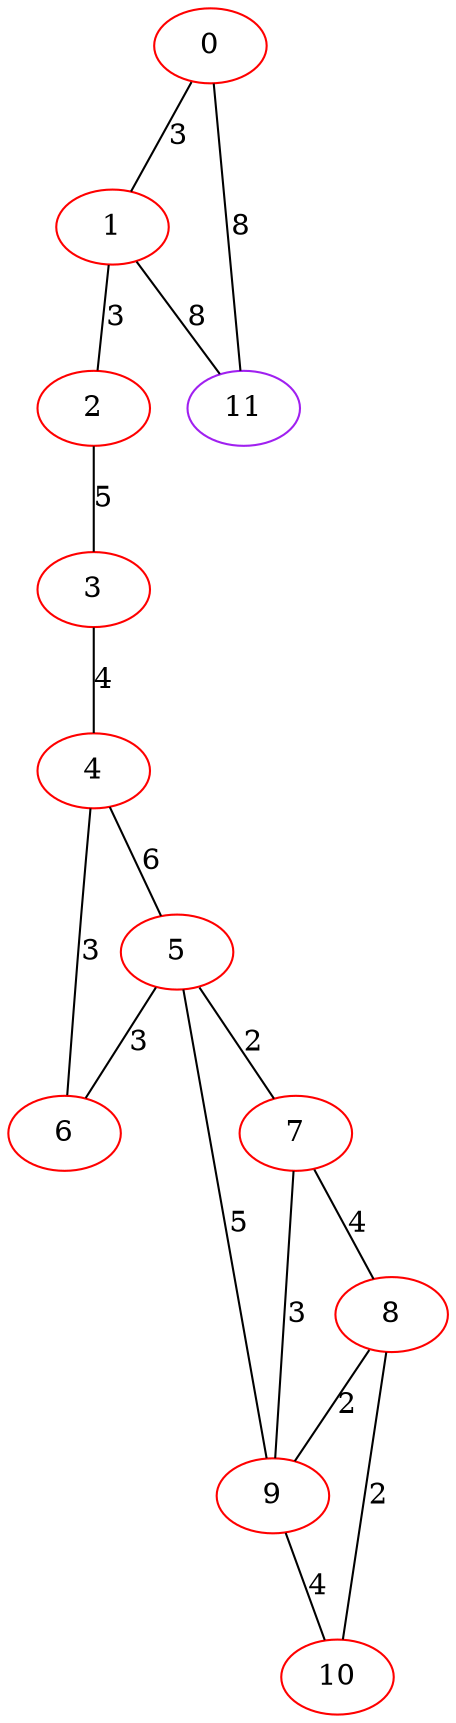 graph "" {
0 [color=red, weight=1];
1 [color=red, weight=1];
2 [color=red, weight=1];
3 [color=red, weight=1];
4 [color=red, weight=1];
5 [color=red, weight=1];
6 [color=red, weight=1];
7 [color=red, weight=1];
8 [color=red, weight=1];
9 [color=red, weight=1];
10 [color=red, weight=1];
11 [color=purple, weight=4];
0 -- 1  [key=0, label=3];
0 -- 11  [key=0, label=8];
1 -- 2  [key=0, label=3];
1 -- 11  [key=0, label=8];
2 -- 3  [key=0, label=5];
3 -- 4  [key=0, label=4];
4 -- 5  [key=0, label=6];
4 -- 6  [key=0, label=3];
5 -- 9  [key=0, label=5];
5 -- 6  [key=0, label=3];
5 -- 7  [key=0, label=2];
7 -- 8  [key=0, label=4];
7 -- 9  [key=0, label=3];
8 -- 9  [key=0, label=2];
8 -- 10  [key=0, label=2];
9 -- 10  [key=0, label=4];
}
